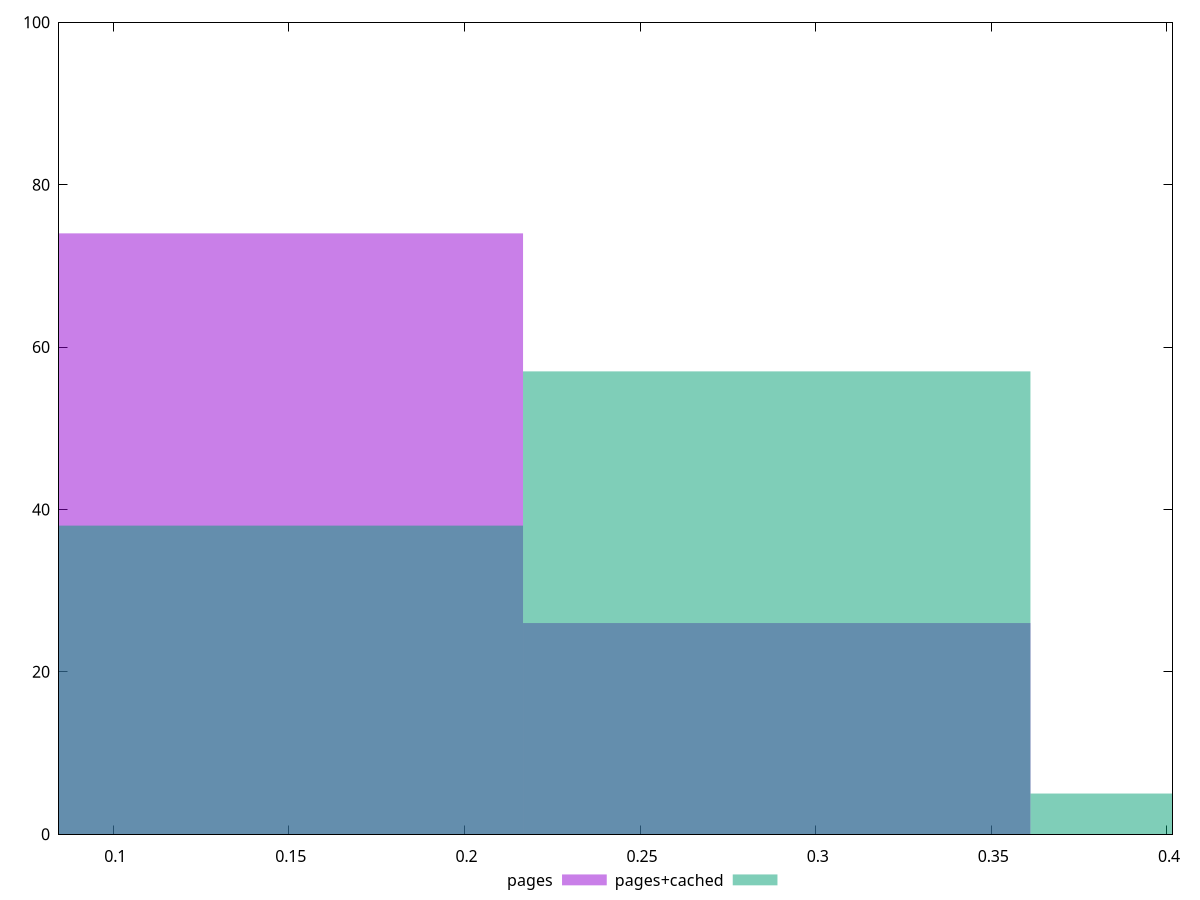 reset

$pages <<EOF
0.14445855745437428 74
0.28891711490874855 26
EOF

$pagesCached <<EOF
0.14445855745437428 38
0.4333756723631228 5
0.28891711490874855 57
EOF

set key outside below
set boxwidth 0.14445855745437428
set xrange [0.08456747279709283:0.4015908515959598]
set yrange [0:100]
set trange [0:100]
set style fill transparent solid 0.5 noborder
set terminal svg size 640, 500 enhanced background rgb 'white'
set output "report_00015_2021-02-09T16-11-33.973Z/meta/pScore/comparison/histogram/0_vs_1.svg"

plot $pages title "pages" with boxes, \
     $pagesCached title "pages+cached" with boxes

reset

